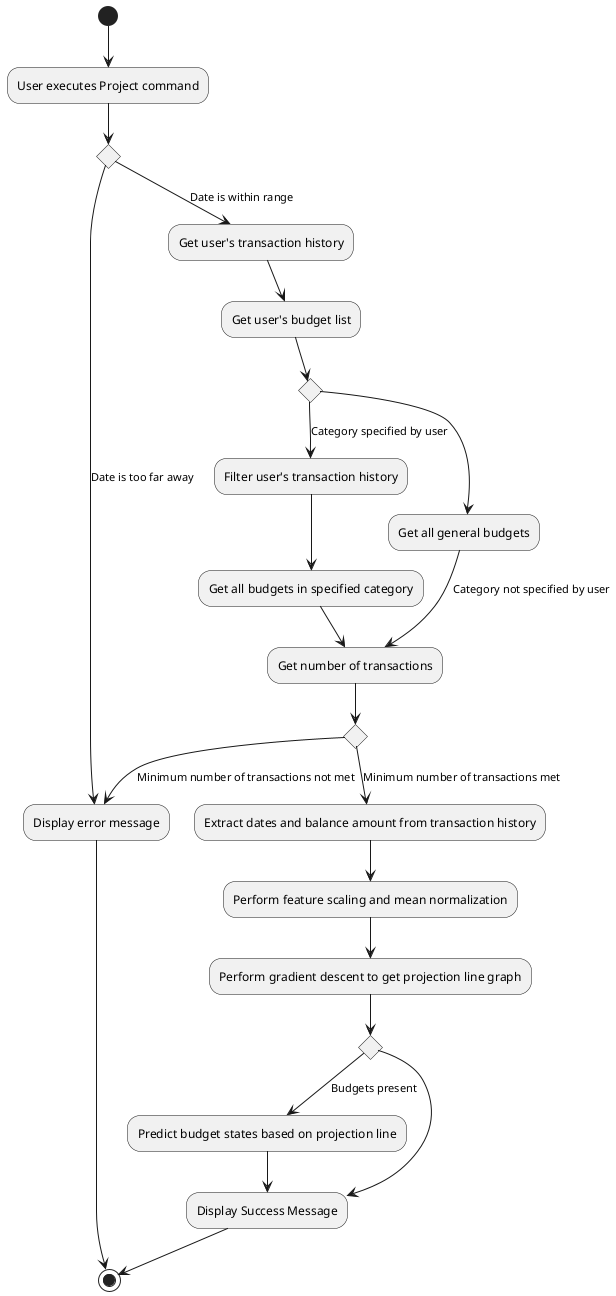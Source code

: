 @startuml
(*)  --> "User executes Project command"
if "" then
--> [Date is too far away] "Display error message"
else
--> [Date is within range] "Get user's transaction history"
--> "Get user's budget list"
if "" then
--> [Category specified by user] "Filter user's transaction history"
--> "Get all budgets in specified category"
--> "Get number of transactions"
else
--> "Get all general budgets"
--> [Category not specified by user] "Get number of transactions"
if "" then
--> [Minimum number of transactions not met] "Display error message"
-->(*)
else
--> [Minimum number of transactions met] "Extract dates and balance amount from transaction history"
--> "Perform feature scaling and mean normalization"
--> "Perform gradient descent to get projection line graph"
if "" then
--> [Budgets present] "Predict budget states based on projection line"
--> "Display Success Message"
else
--> "Display Success Message"
Endif
-->(*)
@enduml
